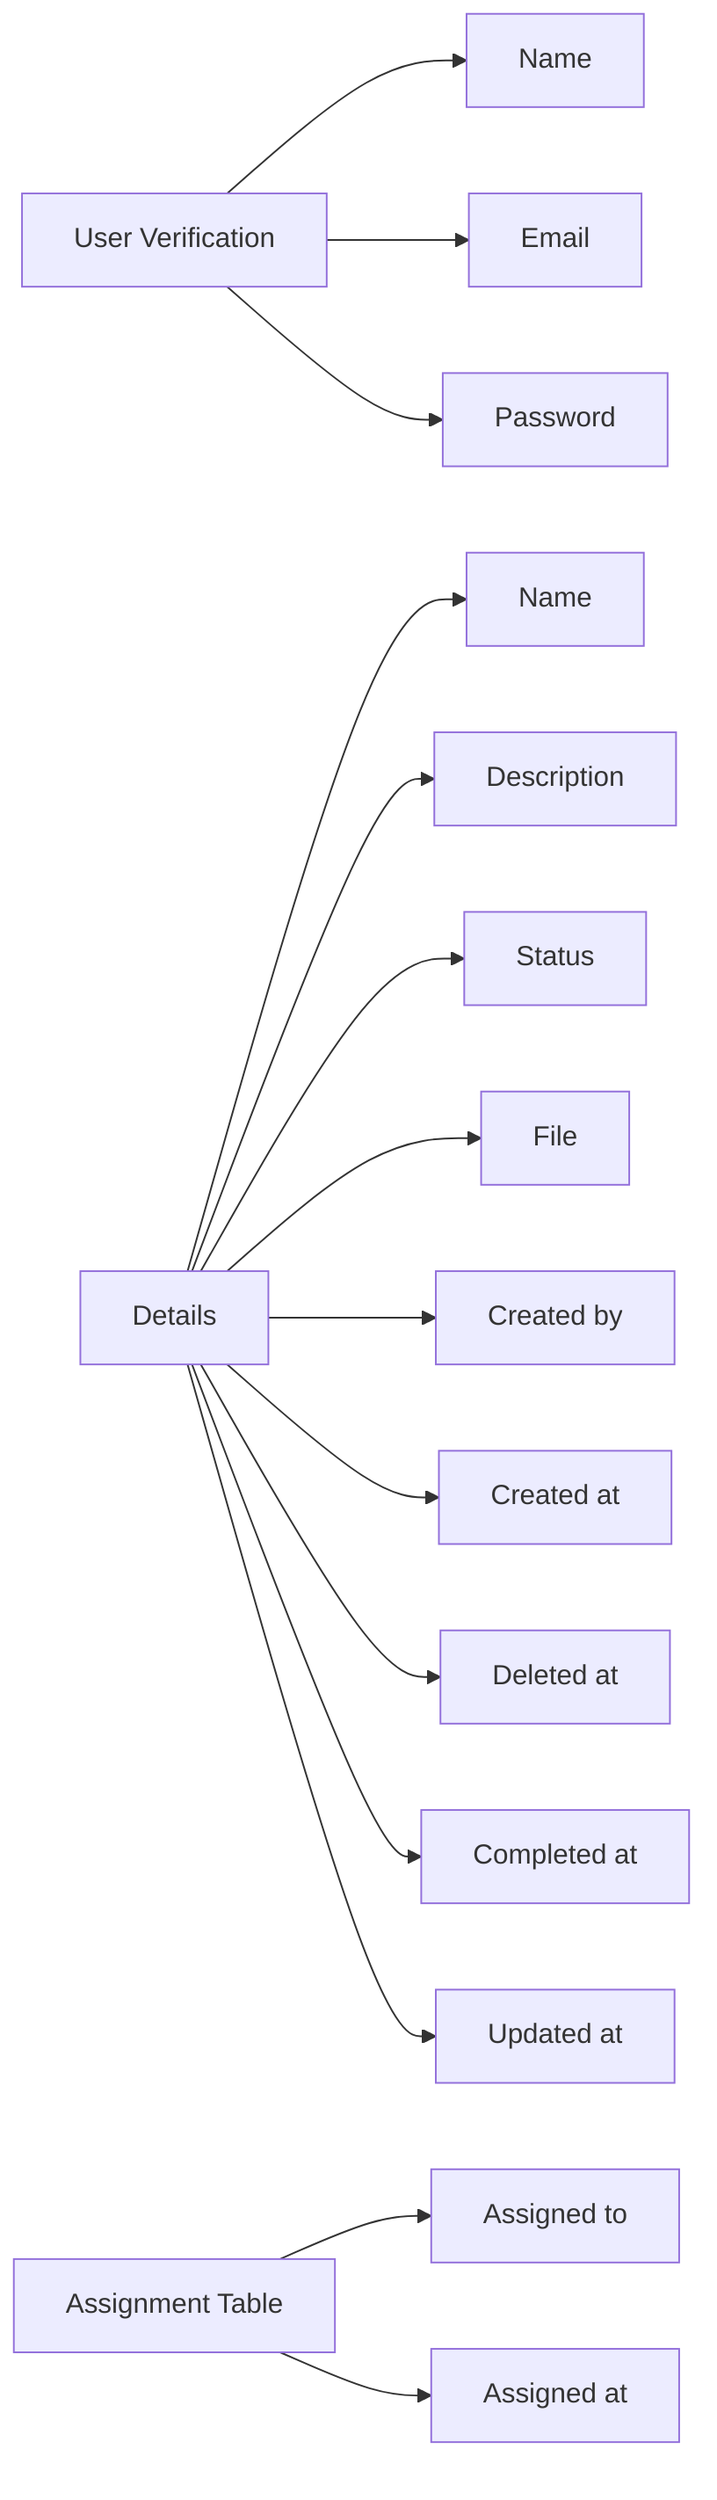 flowchart LR
    A["User Verification"] --> B["Name"]
    A --> C["Email"]
    A --> D["Password"]

    E["Details"] --> F["Name"]
    E --> G["Description"]
    E --> H["Status"]
    E --> I["File"]
    E --> J["Created by"]
    E --> K["Created at"]
    E --> L["Deleted at"]
    E --> M["Completed at"]
    E --> N["Updated at"]

    O["Assignment Table"] --> P["Assigned to"]
    O --> Q["Assigned at"]